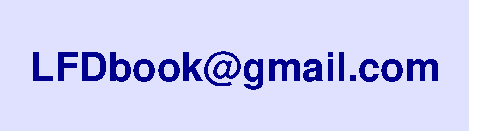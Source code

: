#FIG 3.2  Produced by xfig version 3.2.5a
Landscape
Center
Inches
Letter  
100.00
Single
-2
1200 2
0 32 #e0e0ff
0 33 #000000
2 2 0 0 0 32 50 -1 20 0.000 0 0 -1 0 0 5
	 2925 3750 6435 3750 6435 4725 2925 4725 2925 3750
4 0 8 40 -1 18 20 0.0000 4 315 3450 3150 4350 LFDbook@gmail.com\001
